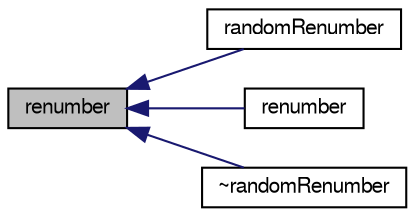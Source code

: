 digraph "renumber"
{
  bgcolor="transparent";
  edge [fontname="FreeSans",fontsize="10",labelfontname="FreeSans",labelfontsize="10"];
  node [fontname="FreeSans",fontsize="10",shape=record];
  rankdir="LR";
  Node42 [label="renumber",height=0.2,width=0.4,color="black", fillcolor="grey75", style="filled", fontcolor="black"];
  Node42 -> Node43 [dir="back",color="midnightblue",fontsize="10",style="solid",fontname="FreeSans"];
  Node43 [label="randomRenumber",height=0.2,width=0.4,color="black",URL="$a29210.html#a8bab4a910008af5cb9a02388d747dd02",tooltip="Construct given the renumber dictionary. "];
  Node42 -> Node44 [dir="back",color="midnightblue",fontsize="10",style="solid",fontname="FreeSans"];
  Node44 [label="renumber",height=0.2,width=0.4,color="black",URL="$a29210.html#a43e03f902cbbeb39d4552a7e1cee9e73",tooltip="Return the order in which cells need to be visited, i.e. "];
  Node42 -> Node45 [dir="back",color="midnightblue",fontsize="10",style="solid",fontname="FreeSans"];
  Node45 [label="~randomRenumber",height=0.2,width=0.4,color="black",URL="$a29210.html#ad6b167058fb5acacb6bbfa3e34d3fd2e",tooltip="Destructor. "];
}
